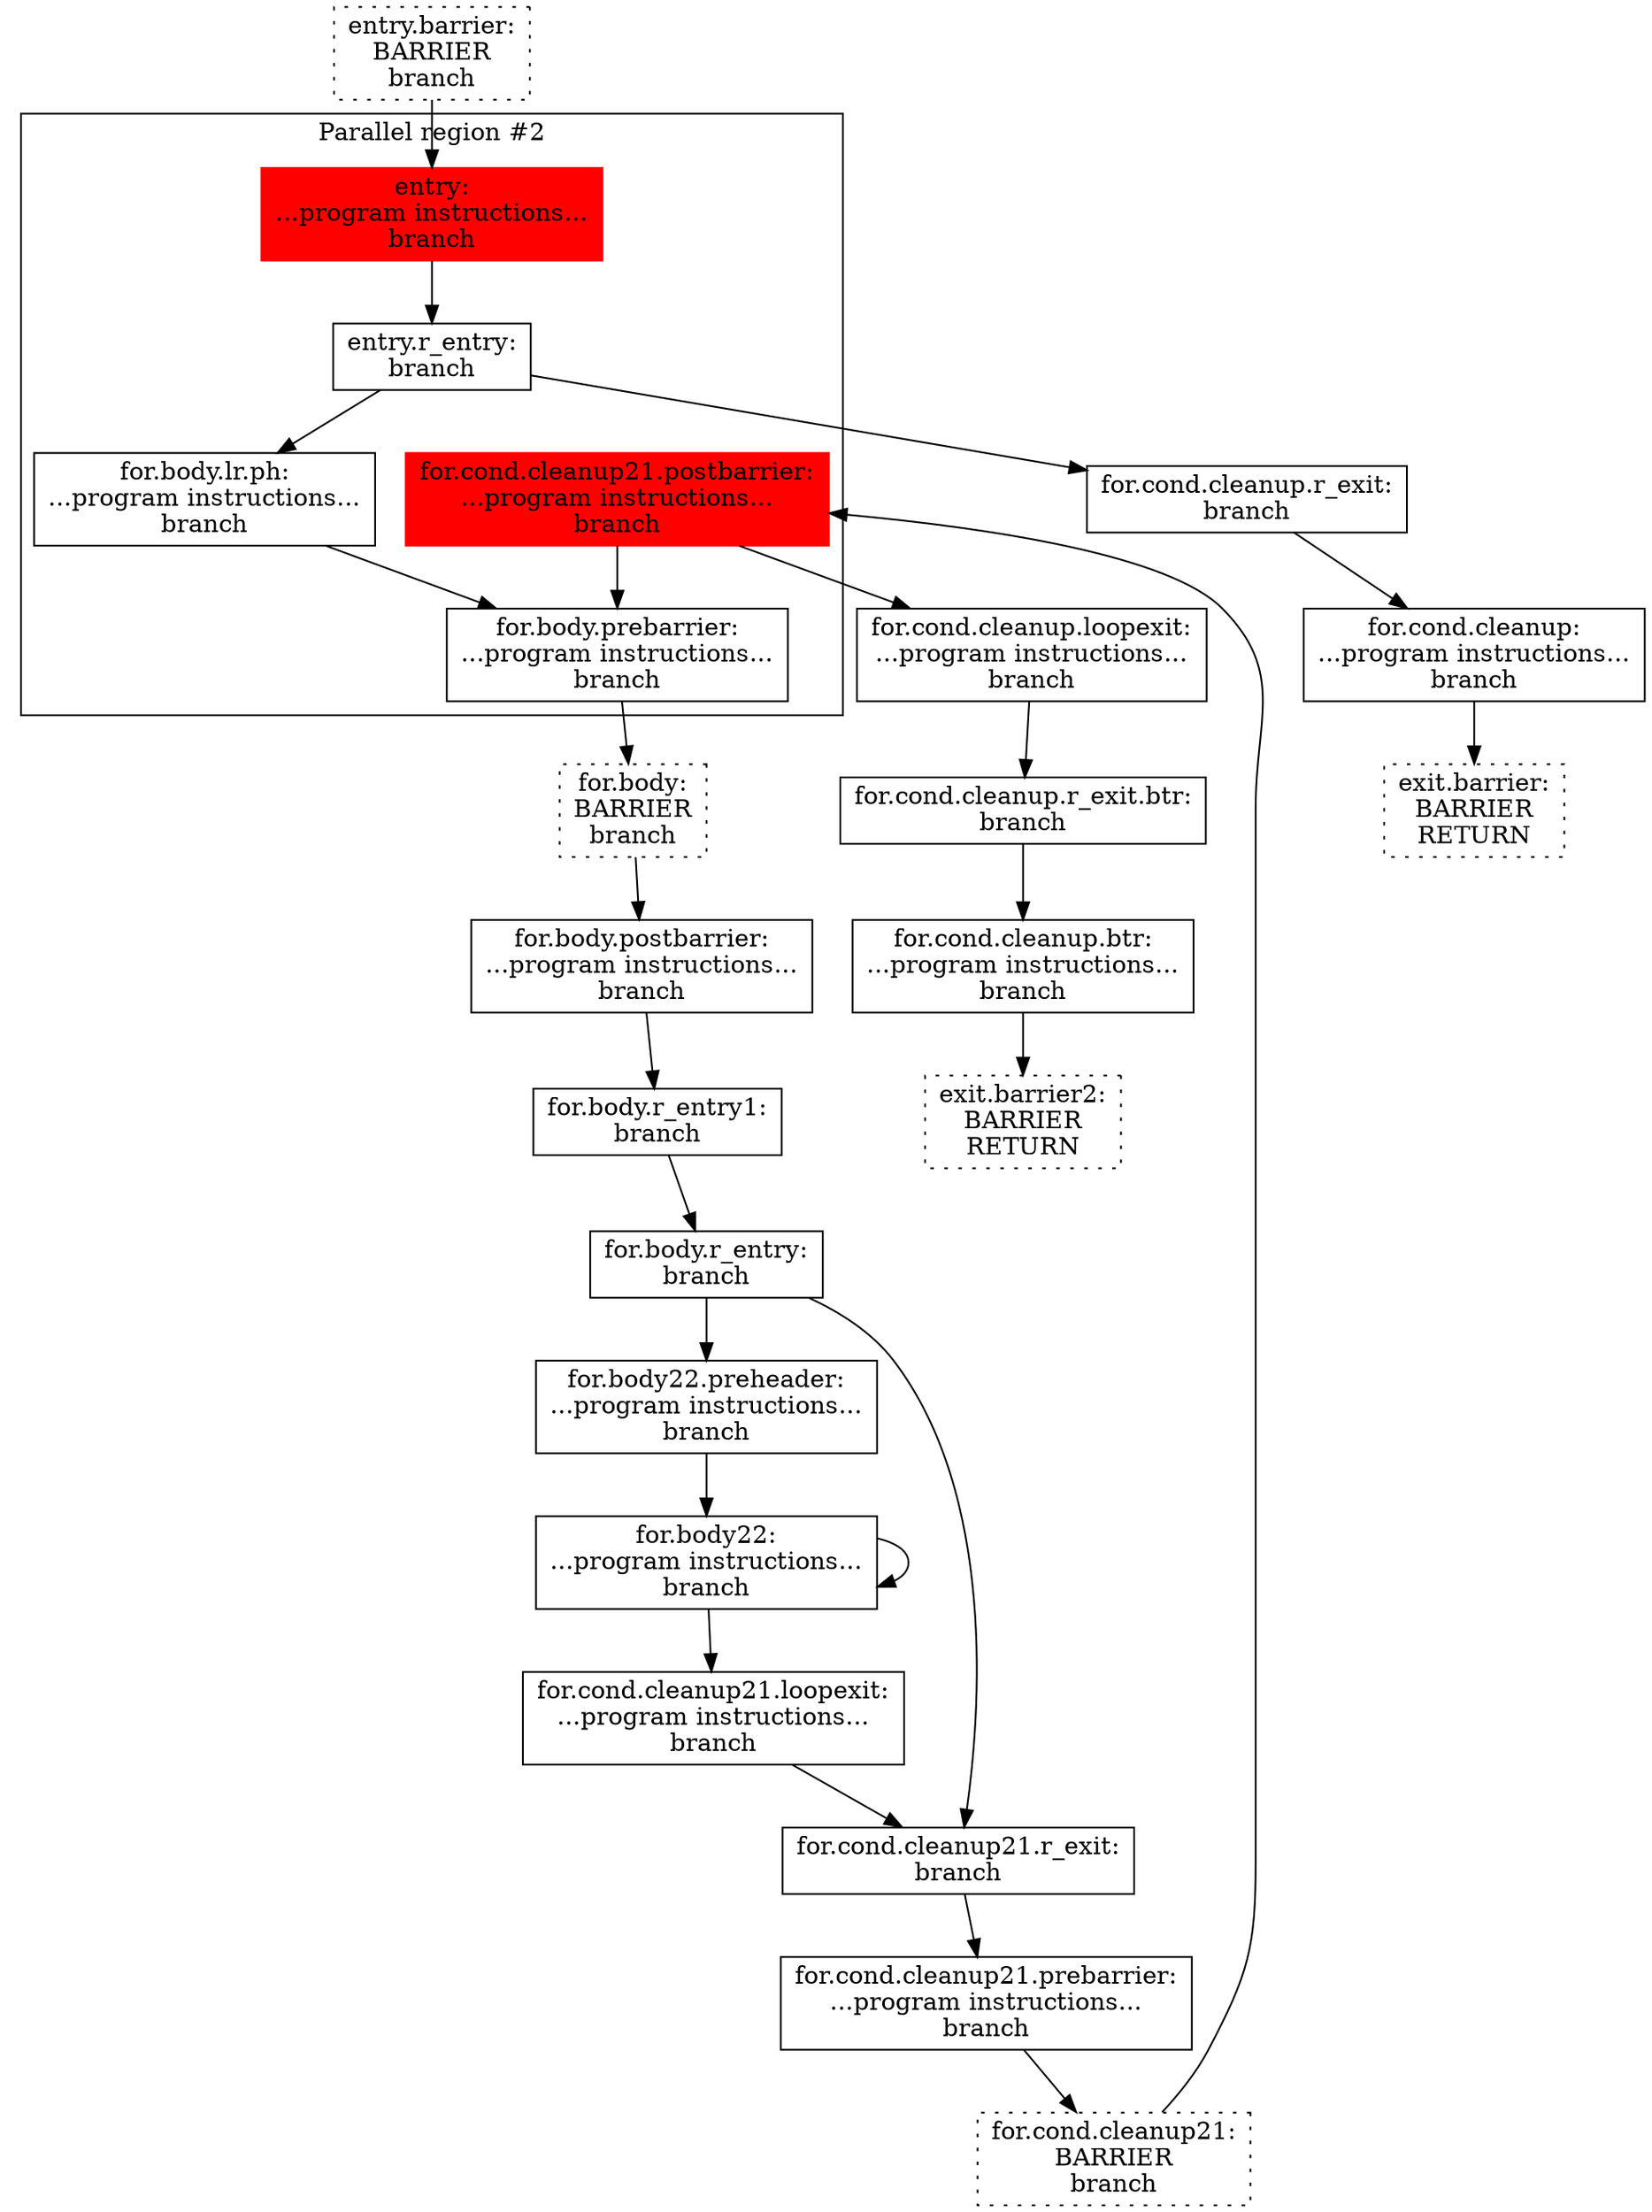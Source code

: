 digraph matmul {
	subgraph cluster2 {
BB0x5562e5af4f30[shape=rect,style=solid,color=red,style=filled,label="entry:\n...program instructions...\nbranch\n"];

BB0x5562e5af49c0[shape=rect,style=solid,label="entry.r_entry:\nbranch\n"];

BB0x5562e5cf1cd0[shape=rect,style=solid,label="for.body.lr.ph:\n...program instructions...\nbranch\n"];

BB0x5562e6094420[shape=rect,style=solid,label="for.body.prebarrier:\n...program instructions...\nbranch\n"];

BB0x5562e5cfa2a0[shape=rect,style=solid,color=red,style=filled,label="for.cond.cleanup21.postbarrier:\n...program instructions...\nbranch\n"];

label="Parallel region #2";
}
BB0x5562e5c15390[shape=rect,style=dotted,label="entry.barrier:\nBARRIER\nbranch\n"];

BB0x5562e5d6b1f0[shape=rect,style=solid,label="for.cond.cleanup.loopexit:\n...program instructions...\nbranch\n"];

BB0x5562e5a0fff0[shape=rect,style=solid,label="for.cond.cleanup.r_exit:\nbranch\n"];

BB0x5562e5a1f3b0[shape=rect,style=solid,label="for.cond.cleanup:\n...program instructions...\nbranch\n"];

BB0x5562e5cfa0e0[shape=rect,style=dotted,label="exit.barrier:\nBARRIER\nRETURN\n"];

BB0x5562e5cfa520[shape=rect,style=dotted,label="for.body:\nBARRIER\nbranch\n"];

BB0x5562e5cfa460[shape=rect,style=solid,label="for.body.postbarrier:\n...program instructions...\nbranch\n"];

BB0x5562e5b0ddc0[shape=rect,style=solid,label="for.body.r_entry1:\nbranch\n"];

BB0x5562e5b0de30[shape=rect,style=solid,label="for.body.r_entry:\nbranch\n"];

BB0x5562e5a65790[shape=rect,style=solid,label="for.body22.preheader:\n...program instructions...\nbranch\n"];

BB0x5562e5d63180[shape=rect,style=solid,label="for.cond.cleanup21.loopexit:\n...program instructions...\nbranch\n"];

BB0x5562e5b4b550[shape=rect,style=solid,label="for.cond.cleanup21.r_exit:\nbranch\n"];

BB0x5562e5a0ff70[shape=rect,style=solid,label="for.cond.cleanup21.prebarrier:\n...program instructions...\nbranch\n"];

BB0x5562e5cfa360[shape=rect,style=dotted,label="for.cond.cleanup21:\nBARRIER\nbranch\n"];

BB0x5562e5a10040[shape=rect,style=solid,label="for.body22:\n...program instructions...\nbranch\n"];

BB0x5562e5af50a0[shape=rect,style=solid,label="for.cond.cleanup.r_exit.btr:\nbranch\n"];

BB0x5562e5afe430[shape=rect,style=solid,label="for.cond.cleanup.btr:\n...program instructions...\nbranch\n"];

BB0x5562e5cfa1a0[shape=rect,style=dotted,label="exit.barrier2:\nBARRIER\nRETURN\n"];

BB0x5562e5c15390 -> BB0x5562e5af4f30;

BB0x5562e5af4f30 -> BB0x5562e5af49c0;

BB0x5562e5af49c0 -> BB0x5562e5a0fff0;
BB0x5562e5af49c0 -> BB0x5562e5cf1cd0;

BB0x5562e5cf1cd0 -> BB0x5562e6094420;

BB0x5562e5d6b1f0 -> BB0x5562e5af50a0;

BB0x5562e5a0fff0 -> BB0x5562e5a1f3b0;

BB0x5562e5a1f3b0 -> BB0x5562e5cfa0e0;


BB0x5562e6094420 -> BB0x5562e5cfa520;

BB0x5562e5cfa520 -> BB0x5562e5cfa460;

BB0x5562e5cfa460 -> BB0x5562e5b0ddc0;

BB0x5562e5b0ddc0 -> BB0x5562e5b0de30;

BB0x5562e5b0de30 -> BB0x5562e5a65790;
BB0x5562e5b0de30 -> BB0x5562e5b4b550;

BB0x5562e5a65790 -> BB0x5562e5a10040;

BB0x5562e5d63180 -> BB0x5562e5b4b550;

BB0x5562e5b4b550 -> BB0x5562e5a0ff70;

BB0x5562e5a0ff70 -> BB0x5562e5cfa360;

BB0x5562e5cfa360 -> BB0x5562e5cfa2a0;

BB0x5562e5cfa2a0 -> BB0x5562e6094420;
BB0x5562e5cfa2a0 -> BB0x5562e5d6b1f0;

BB0x5562e5a10040 -> BB0x5562e5d63180;
BB0x5562e5a10040 -> BB0x5562e5a10040;

BB0x5562e5af50a0 -> BB0x5562e5afe430;

BB0x5562e5afe430 -> BB0x5562e5cfa1a0;


}
